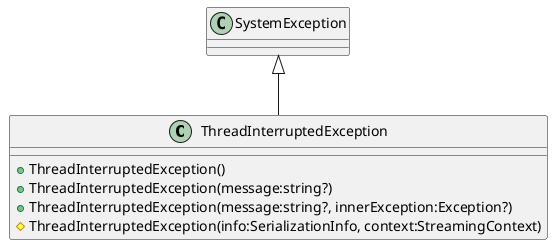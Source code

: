 @startuml
class ThreadInterruptedException {
    + ThreadInterruptedException()
    + ThreadInterruptedException(message:string?)
    + ThreadInterruptedException(message:string?, innerException:Exception?)
    # ThreadInterruptedException(info:SerializationInfo, context:StreamingContext)
}
SystemException <|-- ThreadInterruptedException
@enduml
